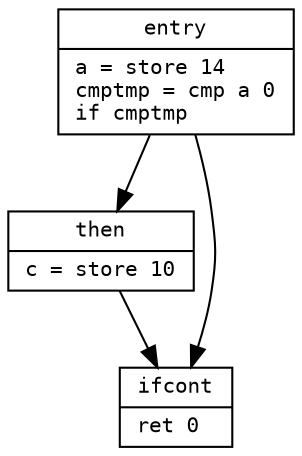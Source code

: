 digraph CFG {
  node [shape=record,fontname="Courier",fontsize=10];

  "entry" [label="{entry|a = store 14\lcmptmp = cmp a 0\lif cmptmp\l}"];
  "entry" -> "then";
  "entry" -> "ifcont";

  "then" [label="{then|c = store 10\l}"];
  "then" -> "ifcont";

  "ifcont" [label="{ifcont|ret 0\l}"];

}
